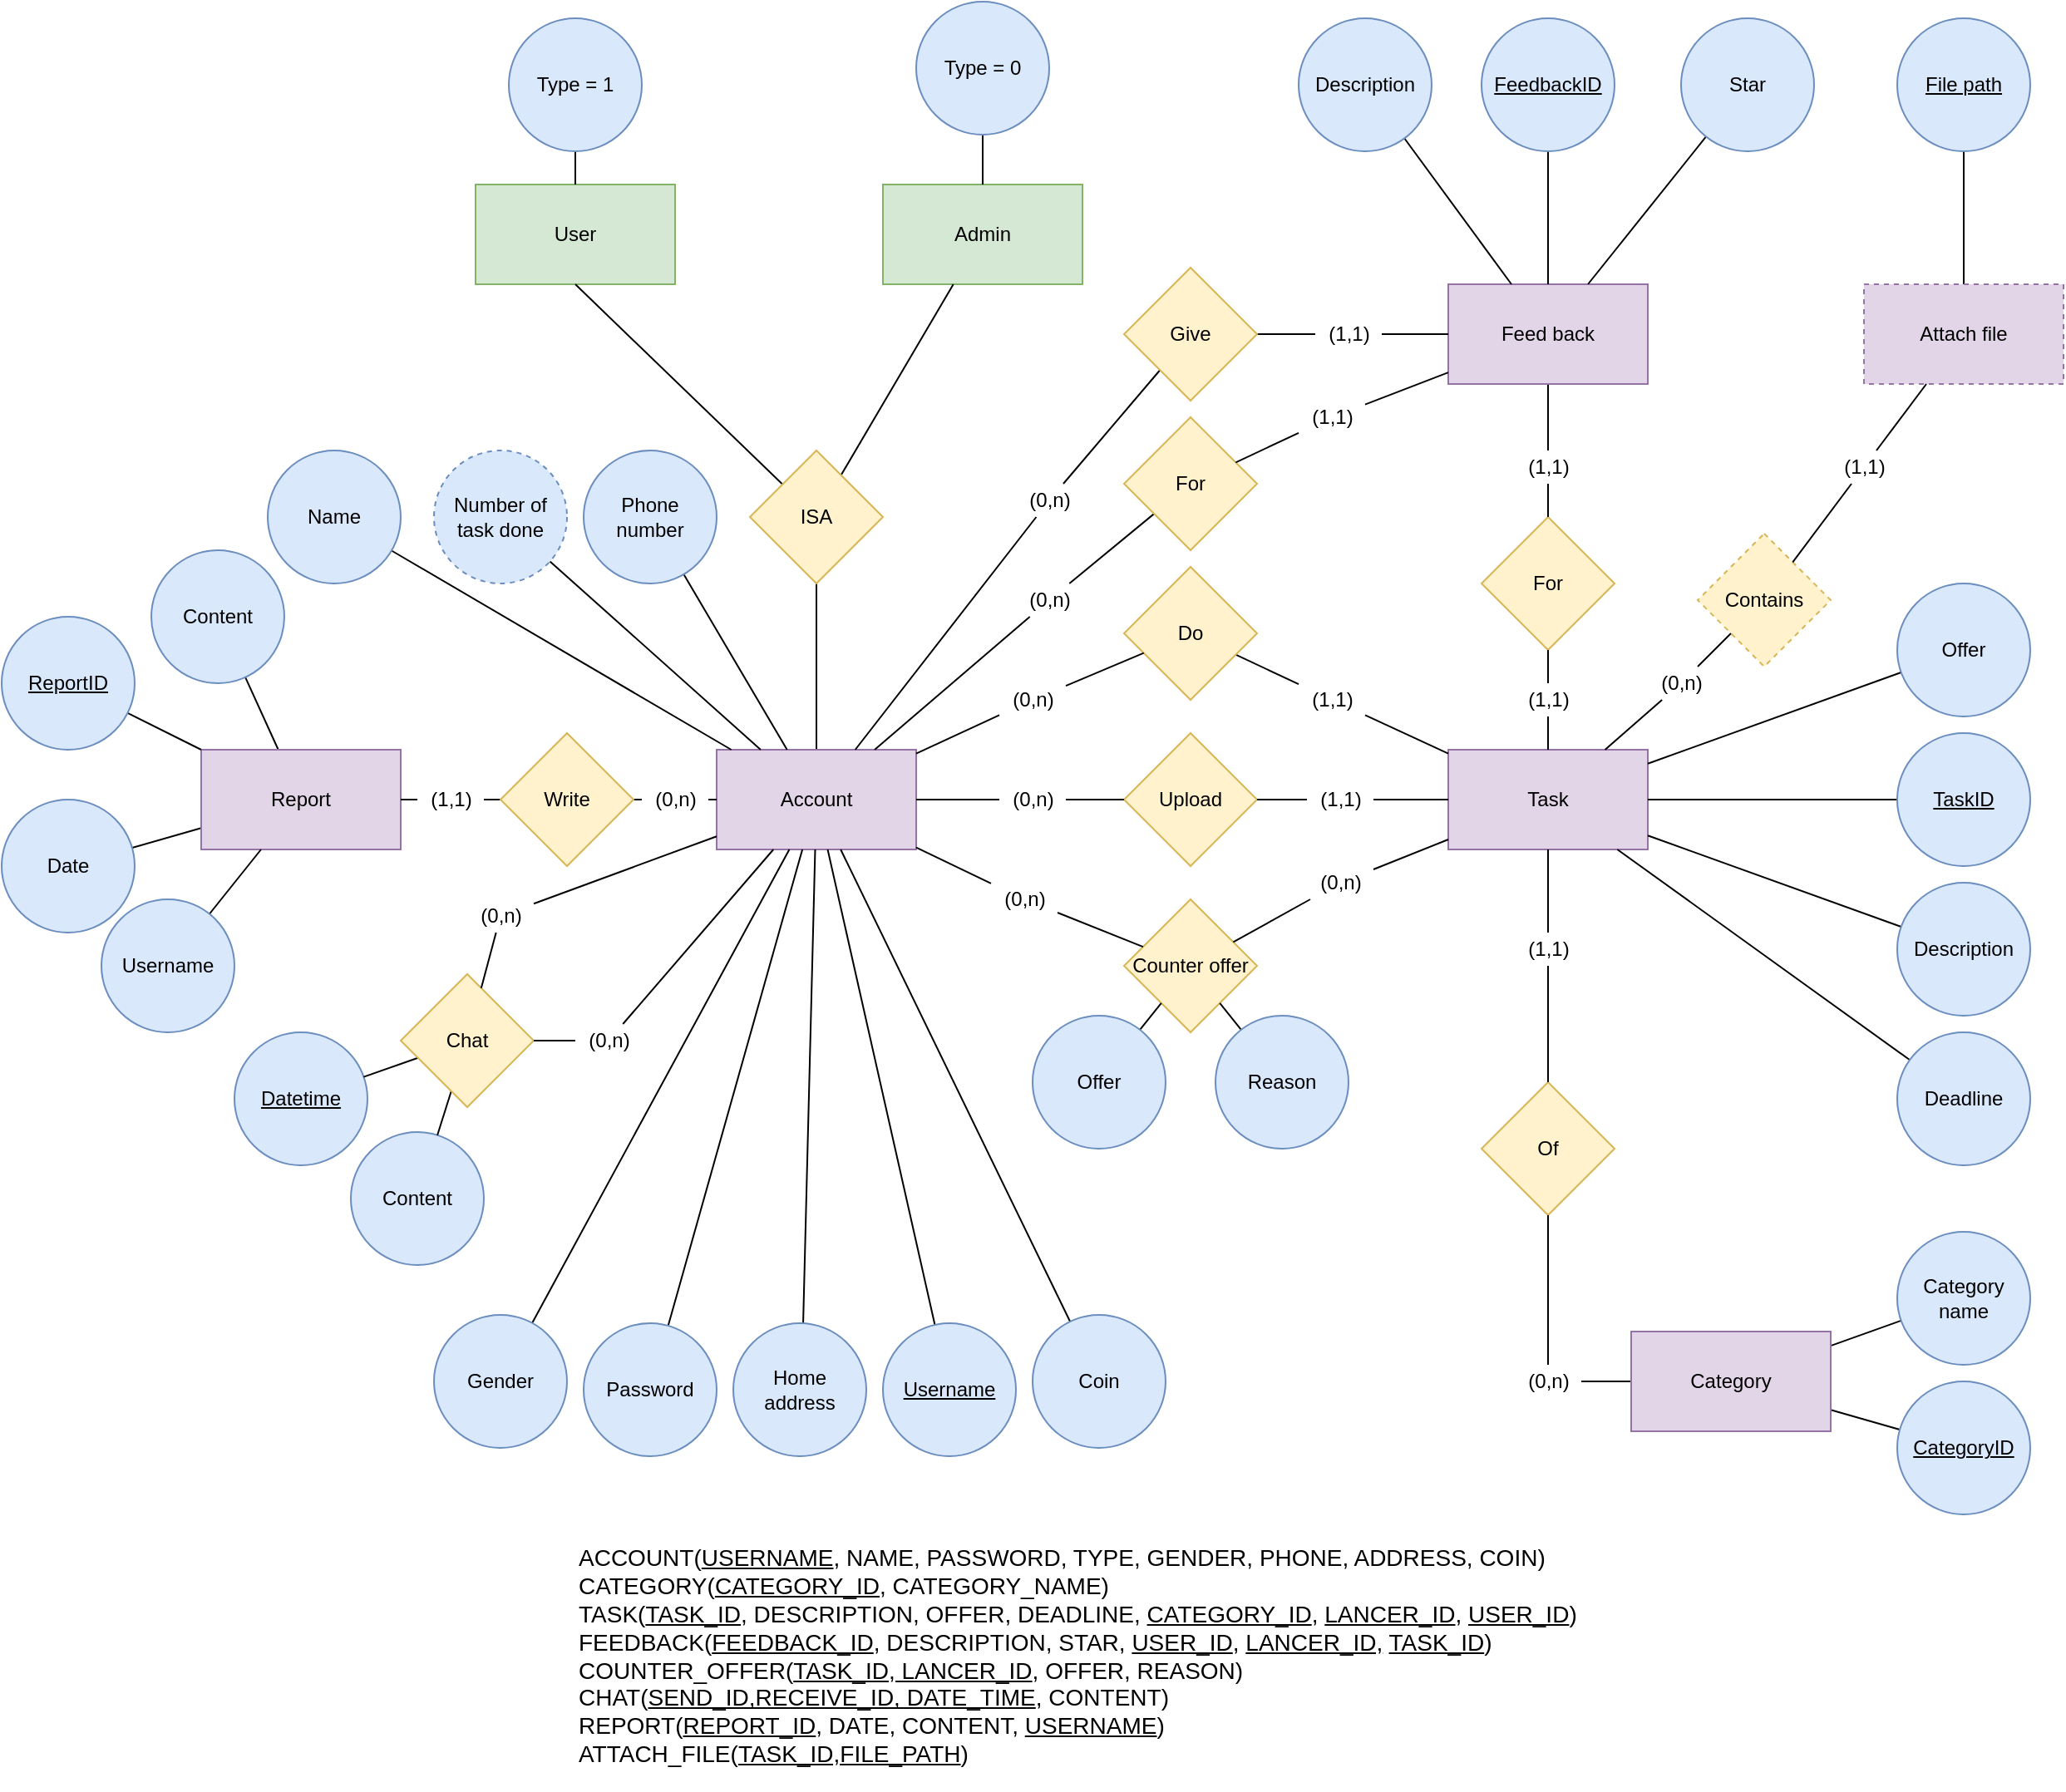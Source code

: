 <mxfile version="13.5.1" type="device"><diagram id="R2lEEEUBdFMjLlhIrx00" name="Page-1"><mxGraphModel dx="1874" dy="592" grid="1" gridSize="10" guides="1" tooltips="1" connect="1" arrows="1" fold="1" page="1" pageScale="1" pageWidth="850" pageHeight="1100" math="0" shadow="0" extFonts="Permanent Marker^https://fonts.googleapis.com/css?family=Permanent+Marker"><root><mxCell id="0"/><mxCell id="1" parent="0"/><mxCell id="bwsTUodTvdUp8kqjwRut-3" value="Admin" style="rounded=0;whiteSpace=wrap;html=1;fillColor=#d5e8d4;strokeColor=#82b366;" parent="1" vertex="1"><mxGeometry x="-70" y="130" width="120" height="60" as="geometry"/></mxCell><mxCell id="bwsTUodTvdUp8kqjwRut-17" style="edgeStyle=none;rounded=0;orthogonalLoop=1;jettySize=auto;html=1;endArrow=none;endFill=0;" parent="1" source="bwsTUodTvdUp8kqjwRut-4" target="bwsTUodTvdUp8kqjwRut-6" edge="1"><mxGeometry relative="1" as="geometry"/></mxCell><mxCell id="MIZJ88geN4VkH-W38aIh-14" style="edgeStyle=none;rounded=0;orthogonalLoop=1;jettySize=auto;html=1;endArrow=none;endFill=0;" parent="1" source="MIZJ88geN4VkH-W38aIh-86" target="bwsTUodTvdUp8kqjwRut-89" edge="1"><mxGeometry relative="1" as="geometry"/></mxCell><mxCell id="MIZJ88geN4VkH-W38aIh-15" style="edgeStyle=none;rounded=0;orthogonalLoop=1;jettySize=auto;html=1;endArrow=none;endFill=0;" parent="1" source="MIZJ88geN4VkH-W38aIh-82" target="bwsTUodTvdUp8kqjwRut-88" edge="1"><mxGeometry relative="1" as="geometry"/></mxCell><mxCell id="MIZJ88geN4VkH-W38aIh-29" style="edgeStyle=none;rounded=0;orthogonalLoop=1;jettySize=auto;html=1;endArrow=none;endFill=0;" parent="1" source="MIZJ88geN4VkH-W38aIh-73" target="bwsTUodTvdUp8kqjwRut-73" edge="1"><mxGeometry relative="1" as="geometry"/></mxCell><mxCell id="bwsTUodTvdUp8kqjwRut-4" value="Account" style="rounded=0;whiteSpace=wrap;html=1;fillColor=#e1d5e7;strokeColor=#9673a6;" parent="1" vertex="1"><mxGeometry x="-170" y="470" width="120" height="60" as="geometry"/></mxCell><mxCell id="bwsTUodTvdUp8kqjwRut-5" value="User" style="rounded=0;whiteSpace=wrap;html=1;fillColor=#d5e8d4;strokeColor=#82b366;" parent="1" vertex="1"><mxGeometry x="-315" y="130" width="120" height="60" as="geometry"/></mxCell><mxCell id="MIZJ88geN4VkH-W38aIh-10" style="edgeStyle=none;rounded=0;orthogonalLoop=1;jettySize=auto;html=1;endArrow=none;endFill=0;" parent="1" source="bwsTUodTvdUp8kqjwRut-6" target="bwsTUodTvdUp8kqjwRut-3" edge="1"><mxGeometry relative="1" as="geometry"/></mxCell><mxCell id="MIZJ88geN4VkH-W38aIh-11" style="edgeStyle=none;rounded=0;orthogonalLoop=1;jettySize=auto;html=1;entryX=0.5;entryY=1;entryDx=0;entryDy=0;endArrow=none;endFill=0;" parent="1" source="bwsTUodTvdUp8kqjwRut-6" target="bwsTUodTvdUp8kqjwRut-5" edge="1"><mxGeometry relative="1" as="geometry"/></mxCell><mxCell id="bwsTUodTvdUp8kqjwRut-6" value="ISA" style="rhombus;whiteSpace=wrap;html=1;fillColor=#fff2cc;strokeColor=#d6b656;" parent="1" vertex="1"><mxGeometry x="-150" y="290" width="80" height="80" as="geometry"/></mxCell><mxCell id="MIZJ88geN4VkH-W38aIh-22" style="edgeStyle=none;rounded=0;orthogonalLoop=1;jettySize=auto;html=1;endArrow=none;endFill=0;" parent="1" source="bwsTUodTvdUp8kqjwRut-7" target="bwsTUodTvdUp8kqjwRut-4" edge="1"><mxGeometry relative="1" as="geometry"/></mxCell><mxCell id="bwsTUodTvdUp8kqjwRut-7" value="Username" style="ellipse;whiteSpace=wrap;html=1;aspect=fixed;fontStyle=4;fillColor=#dae8fc;strokeColor=#6c8ebf;" parent="1" vertex="1"><mxGeometry x="-70" y="815" width="80" height="80" as="geometry"/></mxCell><mxCell id="XnlqO2PIqlRNYGpHkRae-4" style="edgeStyle=none;rounded=0;orthogonalLoop=1;jettySize=auto;html=1;endArrow=none;endFill=0;" parent="1" source="bwsTUodTvdUp8kqjwRut-9" target="bwsTUodTvdUp8kqjwRut-4" edge="1"><mxGeometry relative="1" as="geometry"/></mxCell><mxCell id="bwsTUodTvdUp8kqjwRut-9" value="Phone number" style="ellipse;whiteSpace=wrap;html=1;aspect=fixed;direction=west;fillColor=#dae8fc;strokeColor=#6c8ebf;" parent="1" vertex="1"><mxGeometry x="-250" y="290" width="80" height="80" as="geometry"/></mxCell><mxCell id="bwsTUodTvdUp8kqjwRut-112" style="edgeStyle=none;rounded=0;orthogonalLoop=1;jettySize=auto;html=1;exitX=0.5;exitY=1;exitDx=0;exitDy=0;endArrow=none;endFill=0;" parent="1" source="bwsTUodTvdUp8kqjwRut-10" target="bwsTUodTvdUp8kqjwRut-4" edge="1"><mxGeometry relative="1" as="geometry"/></mxCell><mxCell id="bwsTUodTvdUp8kqjwRut-10" value="Home address" style="ellipse;whiteSpace=wrap;html=1;aspect=fixed;fillColor=#dae8fc;strokeColor=#6c8ebf;" parent="1" vertex="1"><mxGeometry x="-160" y="815" width="80" height="80" as="geometry"/></mxCell><mxCell id="MIZJ88geN4VkH-W38aIh-21" style="edgeStyle=none;rounded=0;orthogonalLoop=1;jettySize=auto;html=1;endArrow=none;endFill=0;" parent="1" source="bwsTUodTvdUp8kqjwRut-11" target="bwsTUodTvdUp8kqjwRut-4" edge="1"><mxGeometry relative="1" as="geometry"/></mxCell><mxCell id="bwsTUodTvdUp8kqjwRut-11" value="Gender" style="ellipse;whiteSpace=wrap;html=1;aspect=fixed;fillColor=#dae8fc;strokeColor=#6c8ebf;" parent="1" vertex="1"><mxGeometry x="-340" y="810" width="80" height="80" as="geometry"/></mxCell><mxCell id="bwsTUodTvdUp8kqjwRut-144" style="edgeStyle=none;rounded=0;orthogonalLoop=1;jettySize=auto;html=1;endArrow=none;endFill=0;" parent="1" source="MIZJ88geN4VkH-W38aIh-104" target="bwsTUodTvdUp8kqjwRut-28" edge="1"><mxGeometry relative="1" as="geometry"/></mxCell><mxCell id="bwsTUodTvdUp8kqjwRut-26" value="Task" style="rounded=0;whiteSpace=wrap;html=1;fillColor=#e1d5e7;strokeColor=#9673a6;" parent="1" vertex="1"><mxGeometry x="270" y="470" width="120" height="60" as="geometry"/></mxCell><mxCell id="MIZJ88geN4VkH-W38aIh-32" style="edgeStyle=none;rounded=0;orthogonalLoop=1;jettySize=auto;html=1;endArrow=none;endFill=0;" parent="1" source="MIZJ88geN4VkH-W38aIh-106" target="bwsTUodTvdUp8kqjwRut-4" edge="1"><mxGeometry relative="1" as="geometry"/></mxCell><mxCell id="bwsTUodTvdUp8kqjwRut-28" value="Do" style="rhombus;whiteSpace=wrap;html=1;fillColor=#fff2cc;strokeColor=#d6b656;direction=south;" parent="1" vertex="1"><mxGeometry x="75" y="360" width="80" height="80" as="geometry"/></mxCell><mxCell id="MIZJ88geN4VkH-W38aIh-2" style="rounded=0;orthogonalLoop=1;jettySize=auto;html=1;endArrow=none;endFill=0;" parent="1" source="MIZJ88geN4VkH-W38aIh-110" target="bwsTUodTvdUp8kqjwRut-41" edge="1"><mxGeometry relative="1" as="geometry"/></mxCell><mxCell id="MIZJ88geN4VkH-W38aIh-3" style="edgeStyle=none;rounded=0;orthogonalLoop=1;jettySize=auto;html=1;endArrow=none;endFill=0;" parent="1" source="MIZJ88geN4VkH-W38aIh-108" target="bwsTUodTvdUp8kqjwRut-26" edge="1"><mxGeometry relative="1" as="geometry"/></mxCell><mxCell id="bwsTUodTvdUp8kqjwRut-31" value="Of" style="rhombus;whiteSpace=wrap;html=1;fillColor=#fff2cc;strokeColor=#d6b656;" parent="1" vertex="1"><mxGeometry x="290" y="670" width="80" height="80" as="geometry"/></mxCell><mxCell id="MIZJ88geN4VkH-W38aIh-43" style="edgeStyle=none;rounded=0;orthogonalLoop=1;jettySize=auto;html=1;endArrow=none;endFill=0;" parent="1" source="bwsTUodTvdUp8kqjwRut-33" target="bwsTUodTvdUp8kqjwRut-26" edge="1"><mxGeometry relative="1" as="geometry"/></mxCell><mxCell id="bwsTUodTvdUp8kqjwRut-33" value="Description" style="ellipse;whiteSpace=wrap;html=1;aspect=fixed;fillColor=#dae8fc;strokeColor=#6c8ebf;" parent="1" vertex="1"><mxGeometry x="540" y="550" width="80" height="80" as="geometry"/></mxCell><mxCell id="MIZJ88geN4VkH-W38aIh-44" style="edgeStyle=none;rounded=0;orthogonalLoop=1;jettySize=auto;html=1;endArrow=none;endFill=0;" parent="1" source="bwsTUodTvdUp8kqjwRut-39" target="bwsTUodTvdUp8kqjwRut-26" edge="1"><mxGeometry relative="1" as="geometry"/></mxCell><mxCell id="bwsTUodTvdUp8kqjwRut-39" value="Deadline" style="ellipse;whiteSpace=wrap;html=1;aspect=fixed;fillColor=#dae8fc;strokeColor=#6c8ebf;" parent="1" vertex="1"><mxGeometry x="540" y="640" width="80" height="80" as="geometry"/></mxCell><mxCell id="MIZJ88geN4VkH-W38aIh-39" style="edgeStyle=none;rounded=0;orthogonalLoop=1;jettySize=auto;html=1;endArrow=none;endFill=0;" parent="1" source="bwsTUodTvdUp8kqjwRut-41" target="bwsTUodTvdUp8kqjwRut-55" edge="1"><mxGeometry relative="1" as="geometry"/></mxCell><mxCell id="MIZJ88geN4VkH-W38aIh-40" style="edgeStyle=none;rounded=0;orthogonalLoop=1;jettySize=auto;html=1;endArrow=none;endFill=0;" parent="1" source="bwsTUodTvdUp8kqjwRut-41" target="bwsTUodTvdUp8kqjwRut-56" edge="1"><mxGeometry relative="1" as="geometry"/></mxCell><mxCell id="bwsTUodTvdUp8kqjwRut-41" value="Category" style="rounded=0;whiteSpace=wrap;html=1;fillColor=#e1d5e7;strokeColor=#9673a6;" parent="1" vertex="1"><mxGeometry x="380" y="820" width="120" height="60" as="geometry"/></mxCell><mxCell id="MIZJ88geN4VkH-W38aIh-42" style="edgeStyle=none;rounded=0;orthogonalLoop=1;jettySize=auto;html=1;endArrow=none;endFill=0;" parent="1" source="bwsTUodTvdUp8kqjwRut-44" target="bwsTUodTvdUp8kqjwRut-26" edge="1"><mxGeometry relative="1" as="geometry"/></mxCell><mxCell id="bwsTUodTvdUp8kqjwRut-44" value="TaskID" style="ellipse;whiteSpace=wrap;html=1;aspect=fixed;fontStyle=4;fillColor=#dae8fc;strokeColor=#6c8ebf;" parent="1" vertex="1"><mxGeometry x="540" y="460" width="80" height="80" as="geometry"/></mxCell><mxCell id="bwsTUodTvdUp8kqjwRut-135" style="edgeStyle=none;rounded=0;orthogonalLoop=1;jettySize=auto;html=1;endArrow=none;endFill=0;" parent="1" source="bwsTUodTvdUp8kqjwRut-46" target="bwsTUodTvdUp8kqjwRut-4" edge="1"><mxGeometry relative="1" as="geometry"/></mxCell><mxCell id="bwsTUodTvdUp8kqjwRut-46" value="Coin" style="ellipse;whiteSpace=wrap;html=1;aspect=fixed;fillColor=#dae8fc;strokeColor=#6c8ebf;" parent="1" vertex="1"><mxGeometry x="20" y="810" width="80" height="80" as="geometry"/></mxCell><mxCell id="MIZJ88geN4VkH-W38aIh-33" style="edgeStyle=none;rounded=0;orthogonalLoop=1;jettySize=auto;html=1;endArrow=none;endFill=0;" parent="1" source="MIZJ88geN4VkH-W38aIh-96" target="bwsTUodTvdUp8kqjwRut-4" edge="1"><mxGeometry relative="1" as="geometry"/></mxCell><mxCell id="MIZJ88geN4VkH-W38aIh-49" style="edgeStyle=none;rounded=0;orthogonalLoop=1;jettySize=auto;html=1;endArrow=none;endFill=0;" parent="1" source="MIZJ88geN4VkH-W38aIh-98" target="bwsTUodTvdUp8kqjwRut-26" edge="1"><mxGeometry relative="1" as="geometry"/></mxCell><mxCell id="bwsTUodTvdUp8kqjwRut-48" value="Upload" style="rhombus;whiteSpace=wrap;html=1;fillColor=#fff2cc;strokeColor=#d6b656;" parent="1" vertex="1"><mxGeometry x="75" y="460" width="80" height="80" as="geometry"/></mxCell><mxCell id="MIZJ88geN4VkH-W38aIh-34" style="edgeStyle=none;rounded=0;orthogonalLoop=1;jettySize=auto;html=1;endArrow=none;endFill=0;" parent="1" source="MIZJ88geN4VkH-W38aIh-100" target="bwsTUodTvdUp8kqjwRut-4" edge="1"><mxGeometry relative="1" as="geometry"/></mxCell><mxCell id="MIZJ88geN4VkH-W38aIh-48" style="edgeStyle=none;rounded=0;orthogonalLoop=1;jettySize=auto;html=1;endArrow=none;endFill=0;" parent="1" source="MIZJ88geN4VkH-W38aIh-102" target="bwsTUodTvdUp8kqjwRut-26" edge="1"><mxGeometry relative="1" as="geometry"/></mxCell><mxCell id="bwsTUodTvdUp8kqjwRut-51" value="Counter offer" style="rhombus;whiteSpace=wrap;html=1;fillColor=#fff2cc;strokeColor=#d6b656;" parent="1" vertex="1"><mxGeometry x="75" y="560" width="80" height="80" as="geometry"/></mxCell><mxCell id="bwsTUodTvdUp8kqjwRut-55" value="CategoryID" style="ellipse;whiteSpace=wrap;html=1;aspect=fixed;fillColor=#dae8fc;strokeColor=#6c8ebf;fontStyle=4" parent="1" vertex="1"><mxGeometry x="540" y="850" width="80" height="80" as="geometry"/></mxCell><mxCell id="bwsTUodTvdUp8kqjwRut-56" value="Category name" style="ellipse;whiteSpace=wrap;html=1;aspect=fixed;fillColor=#dae8fc;strokeColor=#6c8ebf;" parent="1" vertex="1"><mxGeometry x="540" y="760" width="80" height="80" as="geometry"/></mxCell><mxCell id="MIZJ88geN4VkH-W38aIh-30" style="edgeStyle=none;rounded=0;orthogonalLoop=1;jettySize=auto;html=1;endArrow=none;endFill=0;" parent="1" source="bwsTUodTvdUp8kqjwRut-64" target="bwsTUodTvdUp8kqjwRut-51" edge="1"><mxGeometry relative="1" as="geometry"/></mxCell><mxCell id="bwsTUodTvdUp8kqjwRut-64" value="Offer" style="ellipse;whiteSpace=wrap;html=1;aspect=fixed;fontStyle=0;fillColor=#dae8fc;strokeColor=#6c8ebf;" parent="1" vertex="1"><mxGeometry x="20" y="630" width="80" height="80" as="geometry"/></mxCell><mxCell id="MIZJ88geN4VkH-W38aIh-41" style="edgeStyle=none;rounded=0;orthogonalLoop=1;jettySize=auto;html=1;endArrow=none;endFill=0;" parent="1" source="bwsTUodTvdUp8kqjwRut-65" target="bwsTUodTvdUp8kqjwRut-26" edge="1"><mxGeometry relative="1" as="geometry"/></mxCell><mxCell id="bwsTUodTvdUp8kqjwRut-65" value="Offer" style="ellipse;whiteSpace=wrap;html=1;aspect=fixed;fontStyle=0;fillColor=#dae8fc;strokeColor=#6c8ebf;" parent="1" vertex="1"><mxGeometry x="540" y="370" width="80" height="80" as="geometry"/></mxCell><mxCell id="MIZJ88geN4VkH-W38aIh-31" style="edgeStyle=none;rounded=0;orthogonalLoop=1;jettySize=auto;html=1;endArrow=none;endFill=0;" parent="1" source="bwsTUodTvdUp8kqjwRut-68" target="bwsTUodTvdUp8kqjwRut-51" edge="1"><mxGeometry relative="1" as="geometry"/></mxCell><mxCell id="bwsTUodTvdUp8kqjwRut-68" value="Reason" style="ellipse;whiteSpace=wrap;html=1;aspect=fixed;fontStyle=0;fillColor=#dae8fc;strokeColor=#6c8ebf;" parent="1" vertex="1"><mxGeometry x="130" y="630" width="80" height="80" as="geometry"/></mxCell><mxCell id="MIZJ88geN4VkH-W38aIh-36" style="edgeStyle=none;rounded=0;orthogonalLoop=1;jettySize=auto;html=1;endArrow=none;endFill=0;" parent="1" source="bwsTUodTvdUp8kqjwRut-71" target="bwsTUodTvdUp8kqjwRut-79" edge="1"><mxGeometry relative="1" as="geometry"/></mxCell><mxCell id="MIZJ88geN4VkH-W38aIh-38" style="edgeStyle=none;rounded=0;orthogonalLoop=1;jettySize=auto;html=1;endArrow=none;endFill=0;" parent="1" source="bwsTUodTvdUp8kqjwRut-71" target="bwsTUodTvdUp8kqjwRut-83" edge="1"><mxGeometry relative="1" as="geometry"/></mxCell><mxCell id="MIZJ88geN4VkH-W38aIh-51" style="edgeStyle=none;rounded=0;orthogonalLoop=1;jettySize=auto;html=1;endArrow=none;endFill=0;" parent="1" source="MIZJ88geN4VkH-W38aIh-77" target="bwsTUodTvdUp8kqjwRut-73" edge="1"><mxGeometry relative="1" as="geometry"/></mxCell><mxCell id="bwsTUodTvdUp8kqjwRut-71" value="Report" style="rounded=0;whiteSpace=wrap;html=1;fillColor=#e1d5e7;strokeColor=#9673a6;" parent="1" vertex="1"><mxGeometry x="-480" y="470" width="120" height="60" as="geometry"/></mxCell><mxCell id="bwsTUodTvdUp8kqjwRut-73" value="Write" style="rhombus;whiteSpace=wrap;html=1;fillColor=#fff2cc;strokeColor=#d6b656;" parent="1" vertex="1"><mxGeometry x="-300" y="460" width="80" height="80" as="geometry"/></mxCell><mxCell id="bwsTUodTvdUp8kqjwRut-104" style="edgeStyle=none;rounded=0;orthogonalLoop=1;jettySize=auto;html=1;endArrow=none;endFill=0;" parent="1" source="MIZJ88geN4VkH-W38aIh-90" target="bwsTUodTvdUp8kqjwRut-26" edge="1"><mxGeometry relative="1" as="geometry"/></mxCell><mxCell id="MIZJ88geN4VkH-W38aIh-72" style="edgeStyle=none;rounded=0;orthogonalLoop=1;jettySize=auto;html=1;endArrow=none;endFill=0;" parent="1" source="MIZJ88geN4VkH-W38aIh-88" target="bwsTUodTvdUp8kqjwRut-87" edge="1"><mxGeometry relative="1" as="geometry"/></mxCell><mxCell id="bwsTUodTvdUp8kqjwRut-74" value="For" style="rhombus;whiteSpace=wrap;html=1;fillColor=#fff2cc;strokeColor=#d6b656;" parent="1" vertex="1"><mxGeometry x="290" y="330" width="80" height="80" as="geometry"/></mxCell><mxCell id="bwsTUodTvdUp8kqjwRut-79" value="Content" style="ellipse;whiteSpace=wrap;html=1;aspect=fixed;fontStyle=0;fillColor=#dae8fc;strokeColor=#6c8ebf;" parent="1" vertex="1"><mxGeometry x="-510" y="350" width="80" height="80" as="geometry"/></mxCell><mxCell id="bwsTUodTvdUp8kqjwRut-83" value="Date" style="ellipse;whiteSpace=wrap;html=1;aspect=fixed;fontStyle=0;fillColor=#dae8fc;strokeColor=#6c8ebf;" parent="1" vertex="1"><mxGeometry x="-600" y="500" width="80" height="80" as="geometry"/></mxCell><mxCell id="MIZJ88geN4VkH-W38aIh-16" style="edgeStyle=none;rounded=0;orthogonalLoop=1;jettySize=auto;html=1;endArrow=none;endFill=0;" parent="1" source="MIZJ88geN4VkH-W38aIh-84" target="bwsTUodTvdUp8kqjwRut-88" edge="1"><mxGeometry relative="1" as="geometry"/></mxCell><mxCell id="bwsTUodTvdUp8kqjwRut-87" value="Feed back" style="rounded=0;whiteSpace=wrap;html=1;fillColor=#e1d5e7;strokeColor=#9673a6;" parent="1" vertex="1"><mxGeometry x="270" y="190" width="120" height="60" as="geometry"/></mxCell><mxCell id="bwsTUodTvdUp8kqjwRut-88" value="Give" style="rhombus;whiteSpace=wrap;html=1;fillColor=#fff2cc;strokeColor=#d6b656;" parent="1" vertex="1"><mxGeometry x="75" y="180" width="80" height="80" as="geometry"/></mxCell><mxCell id="MIZJ88geN4VkH-W38aIh-18" style="edgeStyle=none;rounded=0;orthogonalLoop=1;jettySize=auto;html=1;endArrow=none;endFill=0;" parent="1" source="MIZJ88geN4VkH-W38aIh-80" target="bwsTUodTvdUp8kqjwRut-87" edge="1"><mxGeometry relative="1" as="geometry"/></mxCell><mxCell id="bwsTUodTvdUp8kqjwRut-89" value="For" style="rhombus;whiteSpace=wrap;html=1;fillColor=#fff2cc;strokeColor=#d6b656;" parent="1" vertex="1"><mxGeometry x="75" y="270" width="80" height="80" as="geometry"/></mxCell><mxCell id="9yorVAs594_9NN6NSDtj-6" style="rounded=0;orthogonalLoop=1;jettySize=auto;html=1;startArrow=none;startFill=0;endArrow=none;endFill=0;" parent="1" source="bwsTUodTvdUp8kqjwRut-90" target="bwsTUodTvdUp8kqjwRut-87" edge="1"><mxGeometry relative="1" as="geometry"/></mxCell><mxCell id="bwsTUodTvdUp8kqjwRut-90" value="Description" style="ellipse;whiteSpace=wrap;html=1;aspect=fixed;fillColor=#dae8fc;strokeColor=#6c8ebf;" parent="1" vertex="1"><mxGeometry x="180" y="30" width="80" height="80" as="geometry"/></mxCell><mxCell id="bwsTUodTvdUp8kqjwRut-133" value="" style="edgeStyle=none;rounded=0;orthogonalLoop=1;jettySize=auto;html=1;endArrow=none;endFill=0;" parent="1" source="bwsTUodTvdUp8kqjwRut-91" target="bwsTUodTvdUp8kqjwRut-87" edge="1"><mxGeometry relative="1" as="geometry"/></mxCell><mxCell id="bwsTUodTvdUp8kqjwRut-91" value="Star" style="ellipse;whiteSpace=wrap;html=1;aspect=fixed;fillColor=#dae8fc;strokeColor=#6c8ebf;" parent="1" vertex="1"><mxGeometry x="410" y="30" width="80" height="80" as="geometry"/></mxCell><mxCell id="XnlqO2PIqlRNYGpHkRae-3" style="edgeStyle=none;rounded=0;orthogonalLoop=1;jettySize=auto;html=1;endArrow=none;endFill=0;" parent="1" source="bwsTUodTvdUp8kqjwRut-92" target="bwsTUodTvdUp8kqjwRut-4" edge="1"><mxGeometry relative="1" as="geometry"/></mxCell><mxCell id="bwsTUodTvdUp8kqjwRut-92" value="Number of task done" style="ellipse;whiteSpace=wrap;html=1;aspect=fixed;fillColor=#dae8fc;strokeColor=#6c8ebf;dashed=1;" parent="1" vertex="1"><mxGeometry x="-340" y="290" width="80" height="80" as="geometry"/></mxCell><mxCell id="bwsTUodTvdUp8kqjwRut-156" value="&lt;p style=&quot;font-size: 14px&quot;&gt;&lt;font style=&quot;font-size: 14px&quot;&gt;ACCOUNT(&lt;u&gt;USERNAME&lt;/u&gt;, NAME, PASSWORD, TYPE, GENDER, PHONE, ADDRESS, COIN)&lt;br&gt;&lt;/font&gt;&lt;font style=&quot;font-size: 14px&quot;&gt;CATEGORY(&lt;u&gt;CATEGORY_ID&lt;/u&gt;, CATEGORY_NAME)&lt;br&gt;&lt;/font&gt;&lt;font style=&quot;font-size: 14px&quot;&gt;TASK(&lt;u&gt;TASK_ID&lt;/u&gt;, DESCRIPTION, OFFER, DEADLINE, &lt;u&gt;CATEGORY_ID&lt;/u&gt;, &lt;u&gt;LANCER_ID&lt;/u&gt;, &lt;u&gt;USER_ID&lt;/u&gt;)&lt;br&gt;&lt;/font&gt;&lt;font style=&quot;font-size: 14px&quot;&gt;FEEDBACK(&lt;u&gt;FEEDBACK_ID&lt;/u&gt;, DESCRIPTION, STAR, &lt;u&gt;USER_ID&lt;/u&gt;, &lt;u&gt;LANCER_ID,&lt;/u&gt; &lt;u&gt;TASK_ID&lt;/u&gt;)&lt;br&gt;&lt;/font&gt;&lt;font style=&quot;font-size: 14px&quot;&gt;COUNTER_OFFER(&lt;u&gt;TASK_ID, LANCER_ID&lt;/u&gt;, OFFER, REASON)&lt;br&gt;&lt;/font&gt;CHAT(&lt;u&gt;SEND_ID,RECEIVE_ID, DATE_TIME&lt;/u&gt;, CONTENT)&lt;br&gt;REPORT(&lt;u&gt;REPORT_ID&lt;/u&gt;, DATE, CONTENT, &lt;u&gt;USERNAME&lt;/u&gt;)&lt;br&gt;ATTACH_FILE(&lt;u style=&quot;font-family: &amp;#34;helvetica&amp;#34; ; white-space: nowrap&quot;&gt;TASK_ID,FILE_PATH&lt;/u&gt;&lt;span style=&quot;font-family: &amp;#34;helvetica&amp;#34; ; white-space: nowrap&quot;&gt;)&lt;/span&gt;&lt;/p&gt;" style="text;html=1;align=left;verticalAlign=middle;resizable=0;points=[];autosize=1;" parent="1" vertex="1"><mxGeometry x="-255" y="945" width="620" height="140" as="geometry"/></mxCell><mxCell id="bwsTUodTvdUp8kqjwRut-158" style="edgeStyle=none;rounded=0;orthogonalLoop=1;jettySize=auto;html=1;endArrow=none;endFill=0;" parent="1" source="bwsTUodTvdUp8kqjwRut-157" target="bwsTUodTvdUp8kqjwRut-71" edge="1"><mxGeometry relative="1" as="geometry"/></mxCell><mxCell id="bwsTUodTvdUp8kqjwRut-157" value="ReportID" style="ellipse;whiteSpace=wrap;html=1;aspect=fixed;fontStyle=4;fillColor=#dae8fc;strokeColor=#6c8ebf;" parent="1" vertex="1"><mxGeometry x="-600" y="390" width="80" height="80" as="geometry"/></mxCell><mxCell id="bwsTUodTvdUp8kqjwRut-160" style="edgeStyle=none;rounded=0;orthogonalLoop=1;jettySize=auto;html=1;endArrow=none;endFill=0;" parent="1" source="bwsTUodTvdUp8kqjwRut-159" target="bwsTUodTvdUp8kqjwRut-87" edge="1"><mxGeometry relative="1" as="geometry"/></mxCell><mxCell id="bwsTUodTvdUp8kqjwRut-159" value="FeedbackID" style="ellipse;whiteSpace=wrap;html=1;aspect=fixed;fillColor=#dae8fc;strokeColor=#6c8ebf;fontStyle=4" parent="1" vertex="1"><mxGeometry x="290" y="30" width="80" height="80" as="geometry"/></mxCell><mxCell id="bwsTUodTvdUp8kqjwRut-165" value="Content" style="ellipse;whiteSpace=wrap;html=1;aspect=fixed;fontStyle=0;fillColor=#dae8fc;strokeColor=#6c8ebf;" parent="1" vertex="1"><mxGeometry x="-390" y="700" width="80" height="80" as="geometry"/></mxCell><mxCell id="bwsTUodTvdUp8kqjwRut-166" value="Datetime" style="ellipse;whiteSpace=wrap;html=1;aspect=fixed;fontStyle=4;fillColor=#dae8fc;strokeColor=#6c8ebf;" parent="1" vertex="1"><mxGeometry x="-460" y="640" width="80" height="80" as="geometry"/></mxCell><mxCell id="bwsTUodTvdUp8kqjwRut-181" style="edgeStyle=none;rounded=0;orthogonalLoop=1;jettySize=auto;html=1;exitX=0.5;exitY=0;exitDx=0;exitDy=0;endArrow=none;endFill=0;" parent="1" source="bwsTUodTvdUp8kqjwRut-172" target="bwsTUodTvdUp8kqjwRut-173" edge="1"><mxGeometry relative="1" as="geometry"/></mxCell><mxCell id="bwsTUodTvdUp8kqjwRut-172" value="Attach file" style="rounded=0;whiteSpace=wrap;html=1;fillColor=#e1d5e7;strokeColor=#9673a6;dashed=1;" parent="1" vertex="1"><mxGeometry x="520" y="190" width="120" height="60" as="geometry"/></mxCell><mxCell id="bwsTUodTvdUp8kqjwRut-173" value="File path" style="ellipse;whiteSpace=wrap;html=1;aspect=fixed;fontStyle=4;fillColor=#dae8fc;strokeColor=#6c8ebf;" parent="1" vertex="1"><mxGeometry x="540" y="30" width="80" height="80" as="geometry"/></mxCell><mxCell id="bwsTUodTvdUp8kqjwRut-177" style="edgeStyle=none;rounded=0;orthogonalLoop=1;jettySize=auto;html=1;endArrow=none;endFill=0;" parent="1" source="MIZJ88geN4VkH-W38aIh-94" target="bwsTUodTvdUp8kqjwRut-172" edge="1"><mxGeometry relative="1" as="geometry"/></mxCell><mxCell id="bwsTUodTvdUp8kqjwRut-178" style="edgeStyle=none;rounded=0;orthogonalLoop=1;jettySize=auto;html=1;endArrow=none;endFill=0;" parent="1" source="MIZJ88geN4VkH-W38aIh-92" target="bwsTUodTvdUp8kqjwRut-26" edge="1"><mxGeometry relative="1" as="geometry"/></mxCell><mxCell id="bwsTUodTvdUp8kqjwRut-176" value="Contains" style="rhombus;whiteSpace=wrap;html=1;fillColor=#fff2cc;strokeColor=#d6b656;dashed=1;" parent="1" vertex="1"><mxGeometry x="420" y="340" width="80" height="80" as="geometry"/></mxCell><mxCell id="9yorVAs594_9NN6NSDtj-9" style="edgeStyle=none;rounded=0;orthogonalLoop=1;jettySize=auto;html=1;startArrow=none;startFill=0;endArrow=none;endFill=0;" parent="1" source="9yorVAs594_9NN6NSDtj-4" target="bwsTUodTvdUp8kqjwRut-5" edge="1"><mxGeometry relative="1" as="geometry"/></mxCell><mxCell id="9yorVAs594_9NN6NSDtj-4" value="Type = 1" style="ellipse;whiteSpace=wrap;html=1;aspect=fixed;fillColor=#dae8fc;strokeColor=#6c8ebf;" parent="1" vertex="1"><mxGeometry x="-295" y="30" width="80" height="80" as="geometry"/></mxCell><mxCell id="9yorVAs594_9NN6NSDtj-8" style="edgeStyle=none;rounded=0;orthogonalLoop=1;jettySize=auto;html=1;startArrow=none;startFill=0;endArrow=none;endFill=0;" parent="1" source="9yorVAs594_9NN6NSDtj-5" target="bwsTUodTvdUp8kqjwRut-3" edge="1"><mxGeometry relative="1" as="geometry"/></mxCell><mxCell id="9yorVAs594_9NN6NSDtj-5" value="Type = 0" style="ellipse;whiteSpace=wrap;html=1;aspect=fixed;fillColor=#dae8fc;strokeColor=#6c8ebf;" parent="1" vertex="1"><mxGeometry x="-50" y="20" width="80" height="80" as="geometry"/></mxCell><mxCell id="MIZJ88geN4VkH-W38aIh-35" style="edgeStyle=none;rounded=0;orthogonalLoop=1;jettySize=auto;html=1;endArrow=none;endFill=0;" parent="1" source="bwsTUodTvdUp8kqjwRut-8" target="bwsTUodTvdUp8kqjwRut-4" edge="1"><mxGeometry relative="1" as="geometry"/></mxCell><mxCell id="bwsTUodTvdUp8kqjwRut-8" value="Password" style="ellipse;whiteSpace=wrap;html=1;aspect=fixed;fillColor=#dae8fc;strokeColor=#6c8ebf;" parent="1" vertex="1"><mxGeometry x="-250" y="815" width="80" height="80" as="geometry"/></mxCell><mxCell id="MIZJ88geN4VkH-W38aIh-65" style="edgeStyle=none;rounded=0;orthogonalLoop=1;jettySize=auto;html=1;endArrow=none;endFill=0;" parent="1" source="MIZJ88geN4VkH-W38aIh-118" target="bwsTUodTvdUp8kqjwRut-4" edge="1"><mxGeometry relative="1" as="geometry"/></mxCell><mxCell id="MIZJ88geN4VkH-W38aIh-120" style="edgeStyle=none;rounded=0;orthogonalLoop=1;jettySize=auto;html=1;endArrow=none;endFill=0;" parent="1" source="MIZJ88geN4VkH-W38aIh-121" target="bwsTUodTvdUp8kqjwRut-4" edge="1"><mxGeometry relative="1" as="geometry"/></mxCell><mxCell id="MIZJ88geN4VkH-W38aIh-123" style="edgeStyle=none;rounded=0;orthogonalLoop=1;jettySize=auto;html=1;endArrow=none;endFill=0;" parent="1" source="MIZJ88geN4VkH-W38aIh-62" target="bwsTUodTvdUp8kqjwRut-166" edge="1"><mxGeometry relative="1" as="geometry"/></mxCell><mxCell id="MIZJ88geN4VkH-W38aIh-124" style="edgeStyle=none;rounded=0;orthogonalLoop=1;jettySize=auto;html=1;endArrow=none;endFill=0;" parent="1" source="MIZJ88geN4VkH-W38aIh-62" target="bwsTUodTvdUp8kqjwRut-165" edge="1"><mxGeometry relative="1" as="geometry"/></mxCell><mxCell id="MIZJ88geN4VkH-W38aIh-62" value="Chat" style="rhombus;whiteSpace=wrap;html=1;fillColor=#fff2cc;strokeColor=#d6b656;direction=south;" parent="1" vertex="1"><mxGeometry x="-360" y="605" width="80" height="80" as="geometry"/></mxCell><mxCell id="MIZJ88geN4VkH-W38aIh-73" value="(0,n)" style="text;html=1;align=center;verticalAlign=middle;resizable=0;points=[];autosize=1;" parent="1" vertex="1"><mxGeometry x="-215" y="490" width="40" height="20" as="geometry"/></mxCell><mxCell id="MIZJ88geN4VkH-W38aIh-75" style="edgeStyle=none;rounded=0;orthogonalLoop=1;jettySize=auto;html=1;endArrow=none;endFill=0;" parent="1" source="bwsTUodTvdUp8kqjwRut-4" target="MIZJ88geN4VkH-W38aIh-73" edge="1"><mxGeometry relative="1" as="geometry"><mxPoint x="-170" y="500" as="sourcePoint"/><mxPoint x="-215" y="500" as="targetPoint"/></mxGeometry></mxCell><mxCell id="MIZJ88geN4VkH-W38aIh-77" value="(1,1)" style="text;html=1;align=center;verticalAlign=middle;resizable=0;points=[];autosize=1;" parent="1" vertex="1"><mxGeometry x="-350" y="490" width="40" height="20" as="geometry"/></mxCell><mxCell id="MIZJ88geN4VkH-W38aIh-78" style="edgeStyle=none;rounded=0;orthogonalLoop=1;jettySize=auto;html=1;endArrow=none;endFill=0;" parent="1" source="bwsTUodTvdUp8kqjwRut-71" target="MIZJ88geN4VkH-W38aIh-77" edge="1"><mxGeometry relative="1" as="geometry"><mxPoint x="-350" y="500" as="sourcePoint"/><mxPoint x="-300" y="500" as="targetPoint"/></mxGeometry></mxCell><mxCell id="MIZJ88geN4VkH-W38aIh-80" value="(1,1)" style="text;html=1;align=center;verticalAlign=middle;resizable=0;points=[];autosize=1;" parent="1" vertex="1"><mxGeometry x="180" y="260" width="40" height="20" as="geometry"/></mxCell><mxCell id="MIZJ88geN4VkH-W38aIh-81" style="edgeStyle=none;rounded=0;orthogonalLoop=1;jettySize=auto;html=1;endArrow=none;endFill=0;" parent="1" source="bwsTUodTvdUp8kqjwRut-89" target="MIZJ88geN4VkH-W38aIh-80" edge="1"><mxGeometry relative="1" as="geometry"><mxPoint x="143.197" y="298.197" as="sourcePoint"/><mxPoint x="270" y="245.116" as="targetPoint"/></mxGeometry></mxCell><mxCell id="MIZJ88geN4VkH-W38aIh-82" value="(0,n)" style="text;html=1;align=center;verticalAlign=middle;resizable=0;points=[];autosize=1;" parent="1" vertex="1"><mxGeometry x="10" y="310" width="40" height="20" as="geometry"/></mxCell><mxCell id="MIZJ88geN4VkH-W38aIh-83" style="edgeStyle=none;rounded=0;orthogonalLoop=1;jettySize=auto;html=1;endArrow=none;endFill=0;" parent="1" source="bwsTUodTvdUp8kqjwRut-4" target="MIZJ88geN4VkH-W38aIh-82" edge="1"><mxGeometry relative="1" as="geometry"><mxPoint x="-85.893" y="470" as="sourcePoint"/><mxPoint x="97.178" y="242.178" as="targetPoint"/></mxGeometry></mxCell><mxCell id="MIZJ88geN4VkH-W38aIh-84" value="(1,1)" style="text;html=1;align=center;verticalAlign=middle;resizable=0;points=[];autosize=1;" parent="1" vertex="1"><mxGeometry x="190" y="210" width="40" height="20" as="geometry"/></mxCell><mxCell id="MIZJ88geN4VkH-W38aIh-85" style="edgeStyle=none;rounded=0;orthogonalLoop=1;jettySize=auto;html=1;endArrow=none;endFill=0;" parent="1" source="bwsTUodTvdUp8kqjwRut-87" target="MIZJ88geN4VkH-W38aIh-84" edge="1"><mxGeometry relative="1" as="geometry"><mxPoint x="270" y="220" as="sourcePoint"/><mxPoint x="155" y="220" as="targetPoint"/></mxGeometry></mxCell><mxCell id="MIZJ88geN4VkH-W38aIh-86" value="(0,n)" style="text;html=1;align=center;verticalAlign=middle;resizable=0;points=[];autosize=1;" parent="1" vertex="1"><mxGeometry x="10" y="370" width="40" height="20" as="geometry"/></mxCell><mxCell id="MIZJ88geN4VkH-W38aIh-87" style="edgeStyle=none;rounded=0;orthogonalLoop=1;jettySize=auto;html=1;endArrow=none;endFill=0;" parent="1" source="bwsTUodTvdUp8kqjwRut-4" target="MIZJ88geN4VkH-W38aIh-86" edge="1"><mxGeometry relative="1" as="geometry"><mxPoint x="-74.474" y="470" as="sourcePoint"/><mxPoint x="93.313" y="328.313" as="targetPoint"/></mxGeometry></mxCell><mxCell id="MIZJ88geN4VkH-W38aIh-88" value="(1,1)" style="text;html=1;align=center;verticalAlign=middle;resizable=0;points=[];autosize=1;" parent="1" vertex="1"><mxGeometry x="310" y="290" width="40" height="20" as="geometry"/></mxCell><mxCell id="MIZJ88geN4VkH-W38aIh-89" style="edgeStyle=none;rounded=0;orthogonalLoop=1;jettySize=auto;html=1;endArrow=none;endFill=0;" parent="1" source="bwsTUodTvdUp8kqjwRut-74" target="MIZJ88geN4VkH-W38aIh-88" edge="1"><mxGeometry relative="1" as="geometry"><mxPoint x="330" y="340" as="sourcePoint"/><mxPoint x="330" y="250" as="targetPoint"/></mxGeometry></mxCell><mxCell id="MIZJ88geN4VkH-W38aIh-90" value="(1,1)" style="text;html=1;align=center;verticalAlign=middle;resizable=0;points=[];autosize=1;" parent="1" vertex="1"><mxGeometry x="310" y="430" width="40" height="20" as="geometry"/></mxCell><mxCell id="MIZJ88geN4VkH-W38aIh-91" style="edgeStyle=none;rounded=0;orthogonalLoop=1;jettySize=auto;html=1;endArrow=none;endFill=0;" parent="1" source="bwsTUodTvdUp8kqjwRut-74" target="MIZJ88geN4VkH-W38aIh-90" edge="1"><mxGeometry relative="1" as="geometry"><mxPoint x="330" y="420" as="sourcePoint"/><mxPoint x="330" y="470" as="targetPoint"/></mxGeometry></mxCell><mxCell id="MIZJ88geN4VkH-W38aIh-92" value="(0,n)" style="text;html=1;align=center;verticalAlign=middle;resizable=0;points=[];autosize=1;" parent="1" vertex="1"><mxGeometry x="390" y="420" width="40" height="20" as="geometry"/></mxCell><mxCell id="MIZJ88geN4VkH-W38aIh-93" style="edgeStyle=none;rounded=0;orthogonalLoop=1;jettySize=auto;html=1;endArrow=none;endFill=0;" parent="1" source="bwsTUodTvdUp8kqjwRut-176" target="MIZJ88geN4VkH-W38aIh-92" edge="1"><mxGeometry relative="1" as="geometry"><mxPoint x="439.2" y="399.2" as="sourcePoint"/><mxPoint x="362.5" y="470" as="targetPoint"/></mxGeometry></mxCell><mxCell id="MIZJ88geN4VkH-W38aIh-94" value="(1,1)" style="text;html=1;align=center;verticalAlign=middle;resizable=0;points=[];autosize=1;" parent="1" vertex="1"><mxGeometry x="500" y="290" width="40" height="20" as="geometry"/></mxCell><mxCell id="MIZJ88geN4VkH-W38aIh-95" style="edgeStyle=none;rounded=0;orthogonalLoop=1;jettySize=auto;html=1;endArrow=none;endFill=0;" parent="1" source="bwsTUodTvdUp8kqjwRut-176" target="MIZJ88geN4VkH-W38aIh-94" edge="1"><mxGeometry relative="1" as="geometry"><mxPoint x="477.143" y="357.143" as="sourcePoint"/><mxPoint x="557.5" y="250" as="targetPoint"/></mxGeometry></mxCell><mxCell id="MIZJ88geN4VkH-W38aIh-96" value="(0,n)" style="text;html=1;align=center;verticalAlign=middle;resizable=0;points=[];autosize=1;" parent="1" vertex="1"><mxGeometry y="490" width="40" height="20" as="geometry"/></mxCell><mxCell id="MIZJ88geN4VkH-W38aIh-97" style="edgeStyle=none;rounded=0;orthogonalLoop=1;jettySize=auto;html=1;endArrow=none;endFill=0;" parent="1" source="bwsTUodTvdUp8kqjwRut-48" target="MIZJ88geN4VkH-W38aIh-96" edge="1"><mxGeometry relative="1" as="geometry"><mxPoint x="75" y="500" as="sourcePoint"/><mxPoint x="-50" y="500" as="targetPoint"/></mxGeometry></mxCell><mxCell id="MIZJ88geN4VkH-W38aIh-98" value="(1,1)" style="text;html=1;align=center;verticalAlign=middle;resizable=0;points=[];autosize=1;" parent="1" vertex="1"><mxGeometry x="185" y="490" width="40" height="20" as="geometry"/></mxCell><mxCell id="MIZJ88geN4VkH-W38aIh-99" style="edgeStyle=none;rounded=0;orthogonalLoop=1;jettySize=auto;html=1;endArrow=none;endFill=0;" parent="1" source="bwsTUodTvdUp8kqjwRut-48" target="MIZJ88geN4VkH-W38aIh-98" edge="1"><mxGeometry relative="1" as="geometry"><mxPoint x="155" y="500" as="sourcePoint"/><mxPoint x="270" y="500" as="targetPoint"/></mxGeometry></mxCell><mxCell id="MIZJ88geN4VkH-W38aIh-100" value="(0,n)" style="text;html=1;align=center;verticalAlign=middle;resizable=0;points=[];autosize=1;" parent="1" vertex="1"><mxGeometry x="-5" y="550" width="40" height="20" as="geometry"/></mxCell><mxCell id="MIZJ88geN4VkH-W38aIh-101" style="edgeStyle=none;rounded=0;orthogonalLoop=1;jettySize=auto;html=1;endArrow=none;endFill=0;" parent="1" source="bwsTUodTvdUp8kqjwRut-51" target="MIZJ88geN4VkH-W38aIh-100" edge="1"><mxGeometry relative="1" as="geometry"><mxPoint x="87.308" y="587.692" as="sourcePoint"/><mxPoint x="-50" y="526.667" as="targetPoint"/></mxGeometry></mxCell><mxCell id="MIZJ88geN4VkH-W38aIh-102" value="(0,n)" style="text;html=1;align=center;verticalAlign=middle;resizable=0;points=[];autosize=1;" parent="1" vertex="1"><mxGeometry x="185" y="540" width="40" height="20" as="geometry"/></mxCell><mxCell id="MIZJ88geN4VkH-W38aIh-103" style="edgeStyle=none;rounded=0;orthogonalLoop=1;jettySize=auto;html=1;endArrow=none;endFill=0;" parent="1" source="bwsTUodTvdUp8kqjwRut-51" target="MIZJ88geN4VkH-W38aIh-102" edge="1"><mxGeometry relative="1" as="geometry"><mxPoint x="142.302" y="587.302" as="sourcePoint"/><mxPoint x="270" y="527.907" as="targetPoint"/></mxGeometry></mxCell><mxCell id="MIZJ88geN4VkH-W38aIh-104" value="(1,1)" style="text;html=1;align=center;verticalAlign=middle;resizable=0;points=[];autosize=1;" parent="1" vertex="1"><mxGeometry x="180" y="430" width="40" height="20" as="geometry"/></mxCell><mxCell id="MIZJ88geN4VkH-W38aIh-105" style="edgeStyle=none;rounded=0;orthogonalLoop=1;jettySize=auto;html=1;endArrow=none;endFill=0;" parent="1" source="bwsTUodTvdUp8kqjwRut-26" target="MIZJ88geN4VkH-W38aIh-104" edge="1"><mxGeometry relative="1" as="geometry"><mxPoint x="270" y="472.093" as="sourcePoint"/><mxPoint x="142.302" y="412.698" as="targetPoint"/></mxGeometry></mxCell><mxCell id="MIZJ88geN4VkH-W38aIh-106" value="(0,n)" style="text;html=1;align=center;verticalAlign=middle;resizable=0;points=[];autosize=1;" parent="1" vertex="1"><mxGeometry y="430" width="40" height="20" as="geometry"/></mxCell><mxCell id="MIZJ88geN4VkH-W38aIh-107" style="edgeStyle=none;rounded=0;orthogonalLoop=1;jettySize=auto;html=1;endArrow=none;endFill=0;" parent="1" source="bwsTUodTvdUp8kqjwRut-28" target="MIZJ88geN4VkH-W38aIh-106" edge="1"><mxGeometry relative="1" as="geometry"><mxPoint x="87.308" y="412.308" as="sourcePoint"/><mxPoint x="-50" y="473.333" as="targetPoint"/></mxGeometry></mxCell><mxCell id="MIZJ88geN4VkH-W38aIh-108" value="(1,1)" style="text;html=1;align=center;verticalAlign=middle;resizable=0;points=[];autosize=1;" parent="1" vertex="1"><mxGeometry x="310" y="580" width="40" height="20" as="geometry"/></mxCell><mxCell id="MIZJ88geN4VkH-W38aIh-109" style="edgeStyle=none;rounded=0;orthogonalLoop=1;jettySize=auto;html=1;endArrow=none;endFill=0;" parent="1" source="bwsTUodTvdUp8kqjwRut-31" target="MIZJ88geN4VkH-W38aIh-108" edge="1"><mxGeometry relative="1" as="geometry"><mxPoint x="424.561" y="650.439" as="sourcePoint"/><mxPoint x="348.857" y="530" as="targetPoint"/></mxGeometry></mxCell><mxCell id="MIZJ88geN4VkH-W38aIh-110" value="(0,n)" style="text;html=1;align=center;verticalAlign=middle;resizable=0;points=[];autosize=1;" parent="1" vertex="1"><mxGeometry x="310" y="840" width="40" height="20" as="geometry"/></mxCell><mxCell id="MIZJ88geN4VkH-W38aIh-111" style="rounded=0;orthogonalLoop=1;jettySize=auto;html=1;endArrow=none;endFill=0;" parent="1" source="bwsTUodTvdUp8kqjwRut-31" target="MIZJ88geN4VkH-W38aIh-110" edge="1"><mxGeometry relative="1" as="geometry"><mxPoint x="440" y="715" as="sourcePoint"/><mxPoint x="440" y="820" as="targetPoint"/></mxGeometry></mxCell><mxCell id="MIZJ88geN4VkH-W38aIh-118" value="(0,n)" style="text;html=1;align=center;verticalAlign=middle;resizable=0;points=[];autosize=1;" parent="1" vertex="1"><mxGeometry x="-255" y="635" width="40" height="20" as="geometry"/></mxCell><mxCell id="MIZJ88geN4VkH-W38aIh-119" style="edgeStyle=none;rounded=0;orthogonalLoop=1;jettySize=auto;html=1;endArrow=none;endFill=0;" parent="1" source="MIZJ88geN4VkH-W38aIh-62" target="MIZJ88geN4VkH-W38aIh-118" edge="1"><mxGeometry relative="1" as="geometry"><mxPoint x="132.951" y="827.049" as="sourcePoint"/><mxPoint x="-87.714" y="530" as="targetPoint"/></mxGeometry></mxCell><mxCell id="MIZJ88geN4VkH-W38aIh-121" value="(0,n)" style="text;html=1;align=center;verticalAlign=middle;resizable=0;points=[];autosize=1;" parent="1" vertex="1"><mxGeometry x="-320" y="560" width="40" height="20" as="geometry"/></mxCell><mxCell id="MIZJ88geN4VkH-W38aIh-122" style="edgeStyle=none;rounded=0;orthogonalLoop=1;jettySize=auto;html=1;endArrow=none;endFill=0;" parent="1" source="MIZJ88geN4VkH-W38aIh-62" target="MIZJ88geN4VkH-W38aIh-121" edge="1"><mxGeometry relative="1" as="geometry"><mxPoint x="-296.338" y="628.662" as="sourcePoint"/><mxPoint x="-153.448" y="530" as="targetPoint"/></mxGeometry></mxCell><mxCell id="XnlqO2PIqlRNYGpHkRae-2" style="rounded=0;orthogonalLoop=1;jettySize=auto;html=1;endArrow=none;endFill=0;" parent="1" source="XnlqO2PIqlRNYGpHkRae-1" target="bwsTUodTvdUp8kqjwRut-4" edge="1"><mxGeometry relative="1" as="geometry"/></mxCell><mxCell id="XnlqO2PIqlRNYGpHkRae-1" value="Name" style="ellipse;whiteSpace=wrap;html=1;aspect=fixed;direction=west;fillColor=#dae8fc;strokeColor=#6c8ebf;" parent="1" vertex="1"><mxGeometry x="-440" y="290" width="80" height="80" as="geometry"/></mxCell><mxCell id="N178L6BYiAiT5estdn9D-2" style="rounded=0;orthogonalLoop=1;jettySize=auto;html=1;endArrow=none;endFill=0;" parent="1" source="N178L6BYiAiT5estdn9D-1" target="bwsTUodTvdUp8kqjwRut-71" edge="1"><mxGeometry relative="1" as="geometry"/></mxCell><mxCell id="N178L6BYiAiT5estdn9D-1" value="Username" style="ellipse;whiteSpace=wrap;html=1;aspect=fixed;fontStyle=0;fillColor=#dae8fc;strokeColor=#6c8ebf;" parent="1" vertex="1"><mxGeometry x="-540" y="560" width="80" height="80" as="geometry"/></mxCell></root></mxGraphModel></diagram></mxfile>
